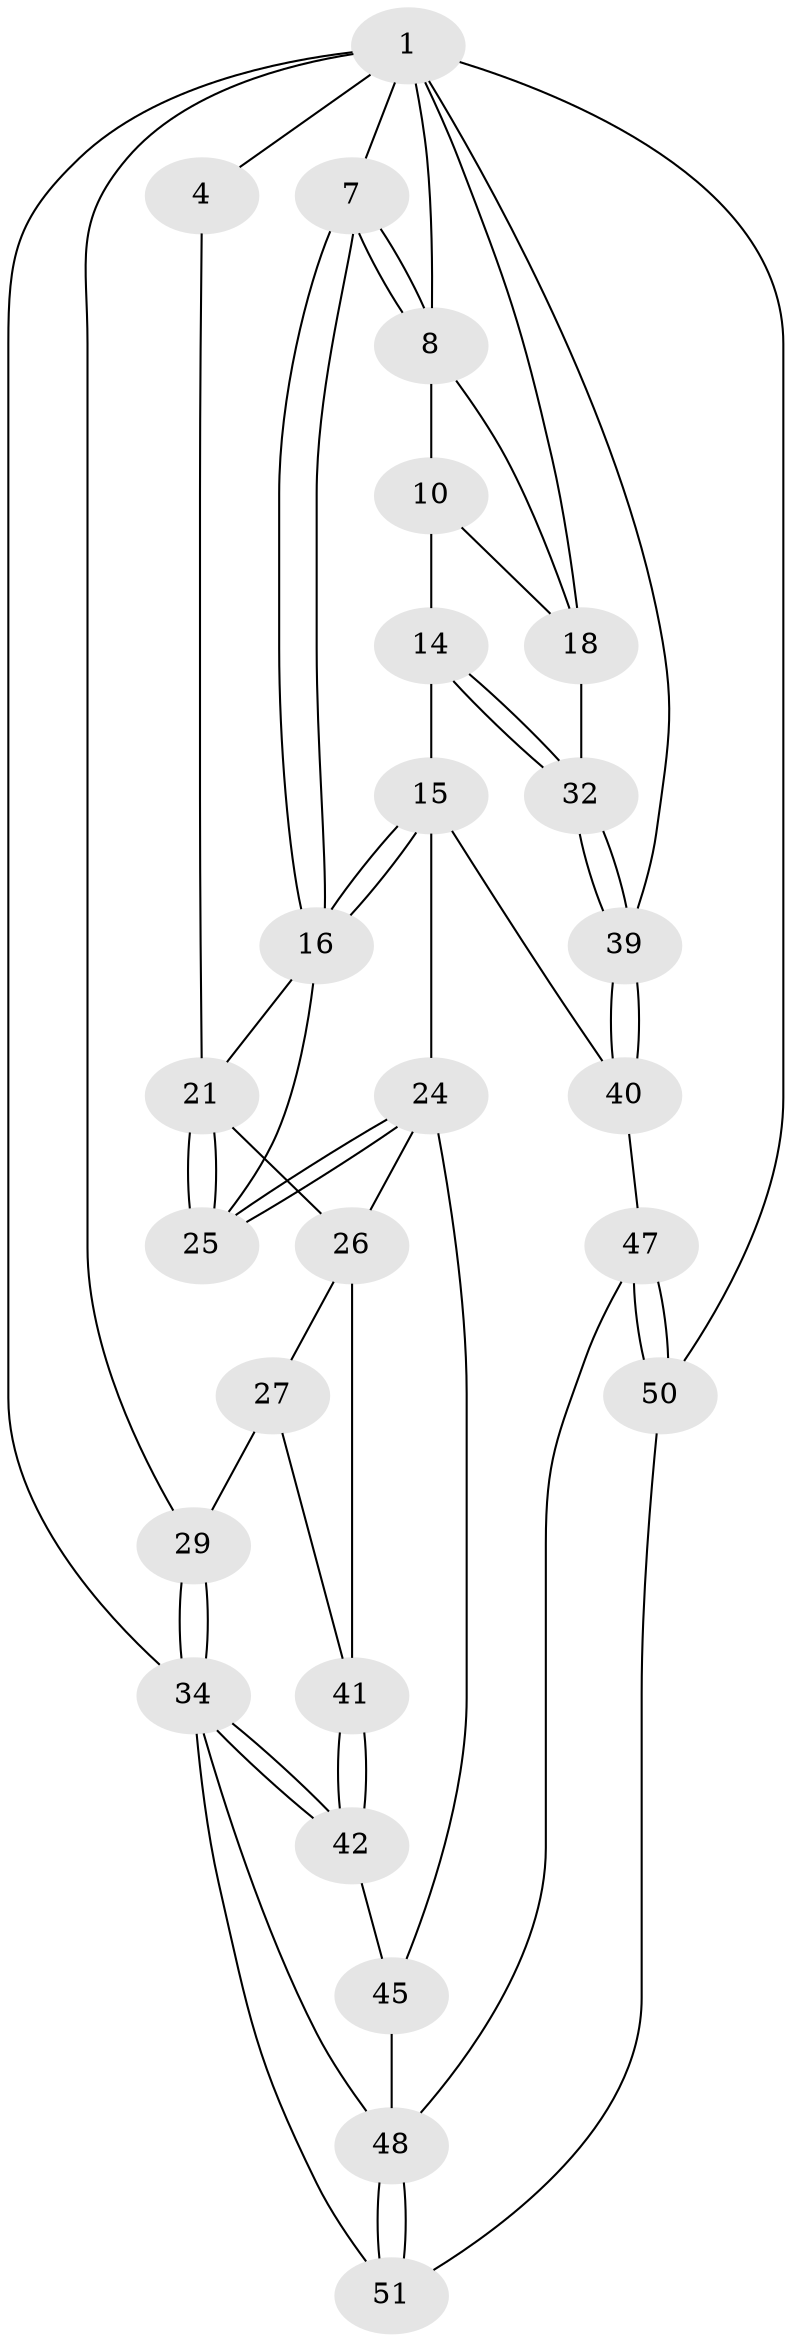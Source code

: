 // original degree distribution, {3: 0.057692307692307696, 5: 0.4807692307692308, 4: 0.23076923076923078, 6: 0.23076923076923078}
// Generated by graph-tools (version 1.1) at 2025/17/03/09/25 04:17:13]
// undirected, 26 vertices, 59 edges
graph export_dot {
graph [start="1"]
  node [color=gray90,style=filled];
  1 [pos="+0.5467408031979116+0",super="+2+5"];
  4 [pos="+0.2218067024355557+0",super="+6"];
  7 [pos="+0.6773581887444613+0.21517138547684297"];
  8 [pos="+0.7743582900844359+0.2131724763202859",super="+9"];
  10 [pos="+0.7827194899744295+0.2264000332458968",super="+13+11"];
  14 [pos="+0.8164556226288433+0.43462422647631704"];
  15 [pos="+0.7476303321540589+0.44447005396291395",super="+23"];
  16 [pos="+0.652273005143707+0.29258704697830307",super="+20"];
  18 [pos="+1+0.4705022772047092",super="+19"];
  21 [pos="+0.4324222918004873+0.30249183880336034",super="+22"];
  24 [pos="+0.5707075466669528+0.5602495574938446",super="+30"];
  25 [pos="+0.5783793711045677+0.4016028215141984"];
  26 [pos="+0.42368906499713044+0.30139704462285516",super="+31"];
  27 [pos="+0.2282801147819675+0.3570128108812066",super="+28"];
  29 [pos="+0+0"];
  32 [pos="+0.9538120384340215+0.5030907401764981"];
  34 [pos="+0+0.8868816220944181",super="+35"];
  39 [pos="+0.8114974561594812+0.7426409915052622"];
  40 [pos="+0.697393774242687+0.7158860895016324"];
  41 [pos="+0.09818191174291463+0.6229529073651379",super="+43"];
  42 [pos="+0+0.7830182724447203",super="+46"];
  45 [pos="+0.3664859474558418+0.773443031766565"];
  47 [pos="+0.6248516707389313+0.7953312004370949"];
  48 [pos="+0.3855611333493128+0.8096463023314099",super="+49"];
  50 [pos="+0.5866667341110844+1",super="+52"];
  51 [pos="+0.3859424746641417+0.8160327620954243"];
  1 -- 4 [weight=2];
  1 -- 39;
  1 -- 50 [weight=2];
  1 -- 29;
  1 -- 7;
  1 -- 18;
  1 -- 34;
  1 -- 8;
  4 -- 21;
  7 -- 8;
  7 -- 8;
  7 -- 16;
  7 -- 16;
  8 -- 18;
  8 -- 10;
  10 -- 14;
  10 -- 18;
  14 -- 15;
  14 -- 32;
  14 -- 32;
  15 -- 16;
  15 -- 16;
  15 -- 24;
  15 -- 40;
  16 -- 25;
  16 -- 21;
  18 -- 32;
  21 -- 25;
  21 -- 25;
  21 -- 26;
  24 -- 25;
  24 -- 25;
  24 -- 45;
  24 -- 26;
  26 -- 27 [weight=2];
  26 -- 41;
  27 -- 41;
  27 -- 29;
  29 -- 34;
  29 -- 34;
  32 -- 39;
  32 -- 39;
  34 -- 42;
  34 -- 42;
  34 -- 51;
  34 -- 48;
  39 -- 40;
  39 -- 40;
  40 -- 47;
  41 -- 42 [weight=2];
  41 -- 42;
  42 -- 45;
  45 -- 48;
  47 -- 48;
  47 -- 50;
  47 -- 50;
  48 -- 51;
  48 -- 51;
  50 -- 51;
}

